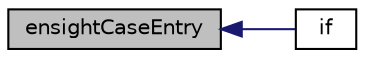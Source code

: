 digraph "ensightCaseEntry"
{
  bgcolor="transparent";
  edge [fontname="Helvetica",fontsize="10",labelfontname="Helvetica",labelfontsize="10"];
  node [fontname="Helvetica",fontsize="10",shape=record];
  rankdir="LR";
  Node149272 [label="ensightCaseEntry",height=0.2,width=0.4,color="black", fillcolor="grey75", style="filled", fontcolor="black"];
  Node149272 -> Node149273 [dir="back",color="midnightblue",fontsize="10",style="solid",fontname="Helvetica"];
  Node149273 [label="if",height=0.2,width=0.4,color="black",URL="$a19310.html#a3a97f978f9bec90dec5b6380bac88936"];
}
